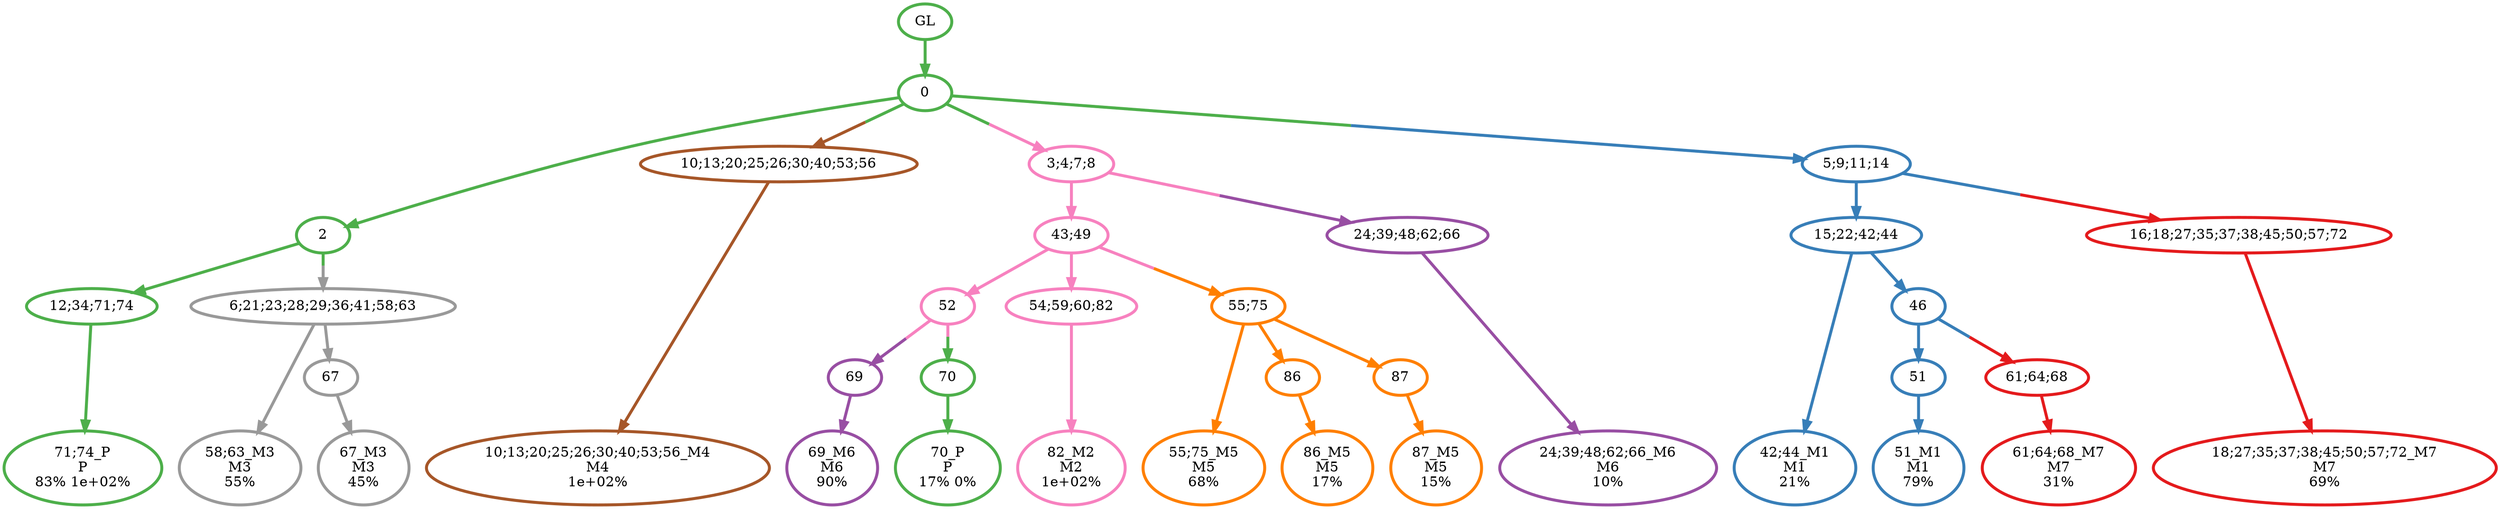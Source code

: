 digraph T {
	{
		rank=same
		33 [penwidth=3,colorscheme=set19,color=3,label="71;74_P\nP\n83% 1e+02%"]
		30 [penwidth=3,colorscheme=set19,color=3,label="70_P\nP\n17% 0%"]
		28 [penwidth=3,colorscheme=set19,color=2,label="42;44_M1\nM1\n21%"]
		25 [penwidth=3,colorscheme=set19,color=2,label="51_M1\nM1\n79%"]
		23 [penwidth=3,colorscheme=set19,color=8,label="82_M2\nM2\n1e+02%"]
		22 [penwidth=3,colorscheme=set19,color=9,label="58;63_M3\nM3\n55%"]
		20 [penwidth=3,colorscheme=set19,color=9,label="67_M3\nM3\n45%"]
		19 [penwidth=3,colorscheme=set19,color=7,label="10;13;20;25;26;30;40;53;56_M4\nM4\n1e+02%"]
		18 [penwidth=3,colorscheme=set19,color=5,label="55;75_M5\nM5\n68%"]
		16 [penwidth=3,colorscheme=set19,color=5,label="86_M5\nM5\n17%"]
		14 [penwidth=3,colorscheme=set19,color=5,label="87_M5\nM5\n15%"]
		13 [penwidth=3,colorscheme=set19,color=4,label="24;39;48;62;66_M6\nM6\n10%"]
		12 [penwidth=3,colorscheme=set19,color=4,label="69_M6\nM6\n90%"]
		11 [penwidth=3,colorscheme=set19,color=1,label="61;64;68_M7\nM7\n31%"]
		10 [penwidth=3,colorscheme=set19,color=1,label="18;27;35;37;38;45;50;57;72_M7\nM7\n69%"]
	}
	37 [penwidth=3,colorscheme=set19,color=3,label="GL"]
	36 [penwidth=3,colorscheme=set19,color=3,label="0"]
	35 [penwidth=3,colorscheme=set19,color=3,label="2"]
	34 [penwidth=3,colorscheme=set19,color=3,label="12;34;71;74"]
	32 [penwidth=3,colorscheme=set19,color=8,label="43;49"]
	31 [penwidth=3,colorscheme=set19,color=8,label="52"]
	29 [penwidth=3,colorscheme=set19,color=2,label="15;22;42;44"]
	27 [penwidth=3,colorscheme=set19,color=2,label="46"]
	26 [penwidth=3,colorscheme=set19,color=2,label="51"]
	24 [penwidth=3,colorscheme=set19,color=8,label="54;59;60;82"]
	21 [penwidth=3,colorscheme=set19,color=9,label="67"]
	17 [penwidth=3,colorscheme=set19,color=5,label="86"]
	15 [penwidth=3,colorscheme=set19,color=5,label="87"]
	9 [penwidth=3,colorscheme=set19,color=4,label="69"]
	8 [penwidth=3,colorscheme=set19,color=4,label="24;39;48;62;66"]
	7 [penwidth=3,colorscheme=set19,color=3,label="70"]
	6 [penwidth=3,colorscheme=set19,color=5,label="55;75"]
	5 [penwidth=3,colorscheme=set19,color=1,label="61;64;68"]
	4 [penwidth=3,colorscheme=set19,color=1,label="16;18;27;35;37;38;45;50;57;72"]
	3 [penwidth=3,colorscheme=set19,color=7,label="10;13;20;25;26;30;40;53;56"]
	2 [penwidth=3,colorscheme=set19,color=9,label="6;21;23;28;29;36;41;58;63"]
	1 [penwidth=3,colorscheme=set19,color=8,label="3;4;7;8"]
	0 [penwidth=3,colorscheme=set19,color=2,label="5;9;11;14"]
	37 -> 36 [penwidth=3,colorscheme=set19,color=3]
	36 -> 35 [penwidth=3,colorscheme=set19,color=3]
	36 -> 3 [penwidth=3,colorscheme=set19,color="3;0.5:7"]
	36 -> 0 [penwidth=3,colorscheme=set19,color="3;0.5:2"]
	36 -> 1 [penwidth=3,colorscheme=set19,color="3;0.5:8"]
	35 -> 34 [penwidth=3,colorscheme=set19,color=3]
	35 -> 2 [penwidth=3,colorscheme=set19,color="3;0.5:9"]
	34 -> 33 [penwidth=3,colorscheme=set19,color=3]
	32 -> 31 [penwidth=3,colorscheme=set19,color=8]
	32 -> 24 [penwidth=3,colorscheme=set19,color=8]
	32 -> 6 [penwidth=3,colorscheme=set19,color="8;0.5:5"]
	31 -> 9 [penwidth=3,colorscheme=set19,color="8;0.5:4"]
	31 -> 7 [penwidth=3,colorscheme=set19,color="8;0.5:3"]
	29 -> 28 [penwidth=3,colorscheme=set19,color=2]
	29 -> 27 [penwidth=3,colorscheme=set19,color=2]
	27 -> 26 [penwidth=3,colorscheme=set19,color=2]
	27 -> 5 [penwidth=3,colorscheme=set19,color="2;0.5:1"]
	26 -> 25 [penwidth=3,colorscheme=set19,color=2]
	24 -> 23 [penwidth=3,colorscheme=set19,color=8]
	21 -> 20 [penwidth=3,colorscheme=set19,color=9]
	17 -> 16 [penwidth=3,colorscheme=set19,color=5]
	15 -> 14 [penwidth=3,colorscheme=set19,color=5]
	9 -> 12 [penwidth=3,colorscheme=set19,color=4]
	8 -> 13 [penwidth=3,colorscheme=set19,color=4]
	7 -> 30 [penwidth=3,colorscheme=set19,color=3]
	6 -> 18 [penwidth=3,colorscheme=set19,color=5]
	6 -> 17 [penwidth=3,colorscheme=set19,color=5]
	6 -> 15 [penwidth=3,colorscheme=set19,color=5]
	5 -> 11 [penwidth=3,colorscheme=set19,color=1]
	4 -> 10 [penwidth=3,colorscheme=set19,color=1]
	3 -> 19 [penwidth=3,colorscheme=set19,color=7]
	2 -> 22 [penwidth=3,colorscheme=set19,color=9]
	2 -> 21 [penwidth=3,colorscheme=set19,color=9]
	1 -> 32 [penwidth=3,colorscheme=set19,color=8]
	1 -> 8 [penwidth=3,colorscheme=set19,color="8;0.5:4"]
	0 -> 29 [penwidth=3,colorscheme=set19,color=2]
	0 -> 4 [penwidth=3,colorscheme=set19,color="2;0.5:1"]
}
